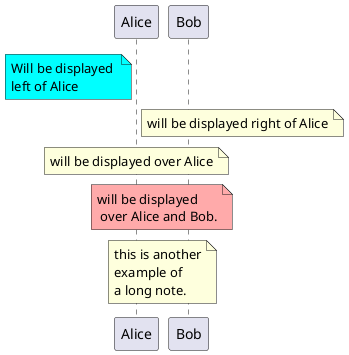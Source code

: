 @startuml 
participant Alice
participant Bob
note left of Alice #aqua
Will be displayed 
left of Alice
end note

note right of Alice: will be displayed right of Alice

note over Alice: will be displayed over Alice

note over Alice, Bob #FFAAAA: will be displayed\n over Alice and Bob.

note over Bob, Alice
this is another
example of
a long note.
end note
@enduml
